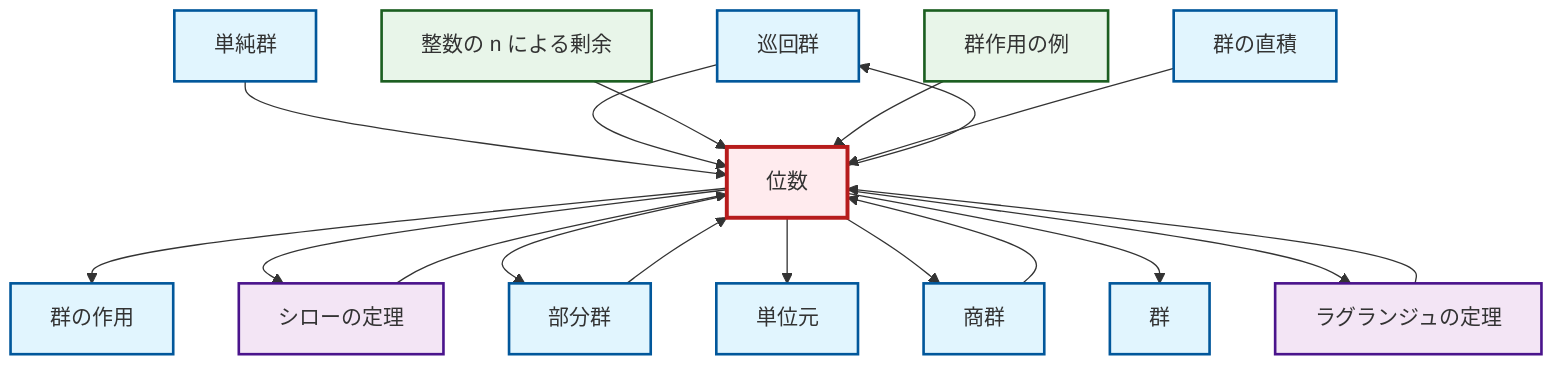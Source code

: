 graph TD
    classDef definition fill:#e1f5fe,stroke:#01579b,stroke-width:2px
    classDef theorem fill:#f3e5f5,stroke:#4a148c,stroke-width:2px
    classDef axiom fill:#fff3e0,stroke:#e65100,stroke-width:2px
    classDef example fill:#e8f5e9,stroke:#1b5e20,stroke-width:2px
    classDef current fill:#ffebee,stroke:#b71c1c,stroke-width:3px
    def-cyclic-group["巡回群"]:::definition
    def-group["群"]:::definition
    def-order["位数"]:::definition
    def-group-action["群の作用"]:::definition
    def-direct-product["群の直積"]:::definition
    def-identity-element["単位元"]:::definition
    thm-lagrange["ラグランジュの定理"]:::theorem
    thm-sylow["シローの定理"]:::theorem
    def-subgroup["部分群"]:::definition
    def-simple-group["単純群"]:::definition
    def-quotient-group["商群"]:::definition
    ex-group-action-examples["群作用の例"]:::example
    ex-quotient-integers-mod-n["整数の n による剰余"]:::example
    def-simple-group --> def-order
    thm-sylow --> def-order
    def-order --> def-group-action
    def-order --> thm-sylow
    def-order --> def-subgroup
    def-order --> def-identity-element
    def-cyclic-group --> def-order
    def-order --> def-cyclic-group
    ex-quotient-integers-mod-n --> def-order
    ex-group-action-examples --> def-order
    def-subgroup --> def-order
    def-quotient-group --> def-order
    def-direct-product --> def-order
    def-order --> def-quotient-group
    def-order --> def-group
    def-order --> thm-lagrange
    thm-lagrange --> def-order
    class def-order current